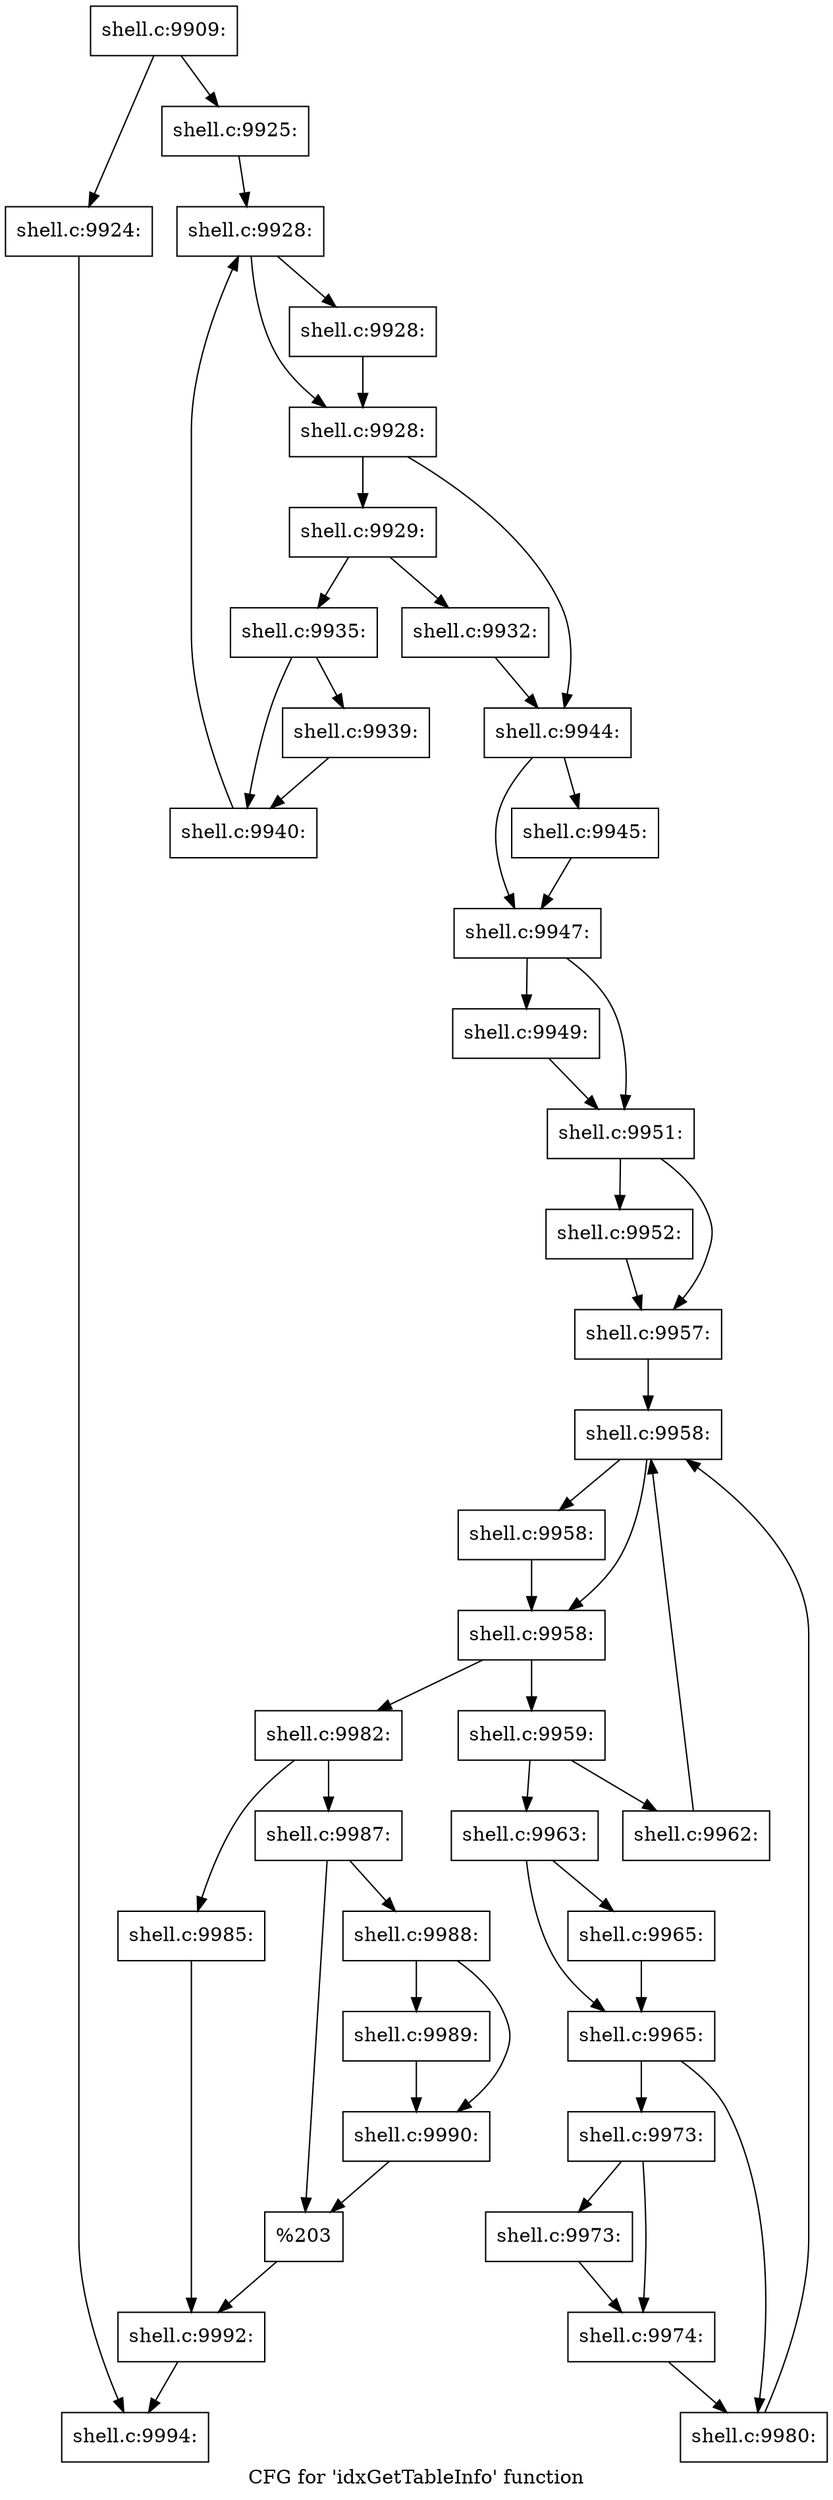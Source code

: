 digraph "CFG for 'idxGetTableInfo' function" {
	label="CFG for 'idxGetTableInfo' function";

	Node0x560276c2f250 [shape=record,label="{shell.c:9909:}"];
	Node0x560276c2f250 -> Node0x560276c34b20;
	Node0x560276c2f250 -> Node0x560276c34b70;
	Node0x560276c34b20 [shape=record,label="{shell.c:9924:}"];
	Node0x560276c34b20 -> Node0x560276c30640;
	Node0x560276c34b70 [shape=record,label="{shell.c:9925:}"];
	Node0x560276c34b70 -> Node0x560276c35c40;
	Node0x560276c35c40 [shape=record,label="{shell.c:9928:}"];
	Node0x560276c35c40 -> Node0x560276c35f30;
	Node0x560276c35c40 -> Node0x560276c35ee0;
	Node0x560276c35f30 [shape=record,label="{shell.c:9928:}"];
	Node0x560276c35f30 -> Node0x560276c35ee0;
	Node0x560276c35ee0 [shape=record,label="{shell.c:9928:}"];
	Node0x560276c35ee0 -> Node0x560276c365e0;
	Node0x560276c35ee0 -> Node0x560276c35e60;
	Node0x560276c365e0 [shape=record,label="{shell.c:9929:}"];
	Node0x560276c365e0 -> Node0x560276c370a0;
	Node0x560276c365e0 -> Node0x560276c370f0;
	Node0x560276c370a0 [shape=record,label="{shell.c:9932:}"];
	Node0x560276c370a0 -> Node0x560276c35e60;
	Node0x560276c370f0 [shape=record,label="{shell.c:9935:}"];
	Node0x560276c370f0 -> Node0x560276c38480;
	Node0x560276c370f0 -> Node0x560276c38870;
	Node0x560276c38480 [shape=record,label="{shell.c:9939:}"];
	Node0x560276c38480 -> Node0x560276c38870;
	Node0x560276c38870 [shape=record,label="{shell.c:9940:}"];
	Node0x560276c38870 -> Node0x560276c35c40;
	Node0x560276c35e60 [shape=record,label="{shell.c:9944:}"];
	Node0x560276c35e60 -> Node0x560276c39c40;
	Node0x560276c35e60 -> Node0x560276c3a370;
	Node0x560276c39c40 [shape=record,label="{shell.c:9945:}"];
	Node0x560276c39c40 -> Node0x560276c3a370;
	Node0x560276c3a370 [shape=record,label="{shell.c:9947:}"];
	Node0x560276c3a370 -> Node0x560276c3aa20;
	Node0x560276c3a370 -> Node0x560276c3aa70;
	Node0x560276c3aa20 [shape=record,label="{shell.c:9949:}"];
	Node0x560276c3aa20 -> Node0x560276c3aa70;
	Node0x560276c3aa70 [shape=record,label="{shell.c:9951:}"];
	Node0x560276c3aa70 -> Node0x560276c3b1f0;
	Node0x560276c3aa70 -> Node0x560276c3b240;
	Node0x560276c3b1f0 [shape=record,label="{shell.c:9952:}"];
	Node0x560276c3b1f0 -> Node0x560276c3b240;
	Node0x560276c3b240 [shape=record,label="{shell.c:9957:}"];
	Node0x560276c3b240 -> Node0x560276c3c480;
	Node0x560276c3c480 [shape=record,label="{shell.c:9958:}"];
	Node0x560276c3c480 -> Node0x560276c3c6b0;
	Node0x560276c3c480 -> Node0x560276c3c660;
	Node0x560276c3c6b0 [shape=record,label="{shell.c:9958:}"];
	Node0x560276c3c6b0 -> Node0x560276c3c660;
	Node0x560276c3c660 [shape=record,label="{shell.c:9958:}"];
	Node0x560276c3c660 -> Node0x560276c3cd30;
	Node0x560276c3c660 -> Node0x560276c3c5e0;
	Node0x560276c3cd30 [shape=record,label="{shell.c:9959:}"];
	Node0x560276c3cd30 -> Node0x560276c3d840;
	Node0x560276c3cd30 -> Node0x560276c3d890;
	Node0x560276c3d840 [shape=record,label="{shell.c:9962:}"];
	Node0x560276c3d840 -> Node0x560276c3c480;
	Node0x560276c3d890 [shape=record,label="{shell.c:9963:}"];
	Node0x560276c3d890 -> Node0x560276c3e6c0;
	Node0x560276c3d890 -> Node0x560276c3e670;
	Node0x560276c3e6c0 [shape=record,label="{shell.c:9965:}"];
	Node0x560276c3e6c0 -> Node0x560276c3e670;
	Node0x560276c3e670 [shape=record,label="{shell.c:9965:}"];
	Node0x560276c3e670 -> Node0x560276c406e0;
	Node0x560276c3e670 -> Node0x560276c3fdb0;
	Node0x560276c406e0 [shape=record,label="{shell.c:9973:}"];
	Node0x560276c406e0 -> Node0x560276c401c0;
	Node0x560276c406e0 -> Node0x560276c40210;
	Node0x560276c401c0 [shape=record,label="{shell.c:9973:}"];
	Node0x560276c401c0 -> Node0x560276c40210;
	Node0x560276c40210 [shape=record,label="{shell.c:9974:}"];
	Node0x560276c40210 -> Node0x560276c3fdb0;
	Node0x560276c3fdb0 [shape=record,label="{shell.c:9980:}"];
	Node0x560276c3fdb0 -> Node0x560276c3c480;
	Node0x560276c3c5e0 [shape=record,label="{shell.c:9982:}"];
	Node0x560276c3c5e0 -> Node0x560276c42080;
	Node0x560276c3c5e0 -> Node0x560276c42120;
	Node0x560276c42080 [shape=record,label="{shell.c:9985:}"];
	Node0x560276c42080 -> Node0x560276c420d0;
	Node0x560276c42120 [shape=record,label="{shell.c:9987:}"];
	Node0x560276c42120 -> Node0x560276c42890;
	Node0x560276c42120 -> Node0x560276c428e0;
	Node0x560276c42890 [shape=record,label="{shell.c:9988:}"];
	Node0x560276c42890 -> Node0x560276c42f10;
	Node0x560276c42890 -> Node0x560276c42f60;
	Node0x560276c42f10 [shape=record,label="{shell.c:9989:}"];
	Node0x560276c42f10 -> Node0x560276c42f60;
	Node0x560276c42f60 [shape=record,label="{shell.c:9990:}"];
	Node0x560276c42f60 -> Node0x560276c428e0;
	Node0x560276c428e0 [shape=record,label="{%203}"];
	Node0x560276c428e0 -> Node0x560276c420d0;
	Node0x560276c420d0 [shape=record,label="{shell.c:9992:}"];
	Node0x560276c420d0 -> Node0x560276c30640;
	Node0x560276c30640 [shape=record,label="{shell.c:9994:}"];
}
